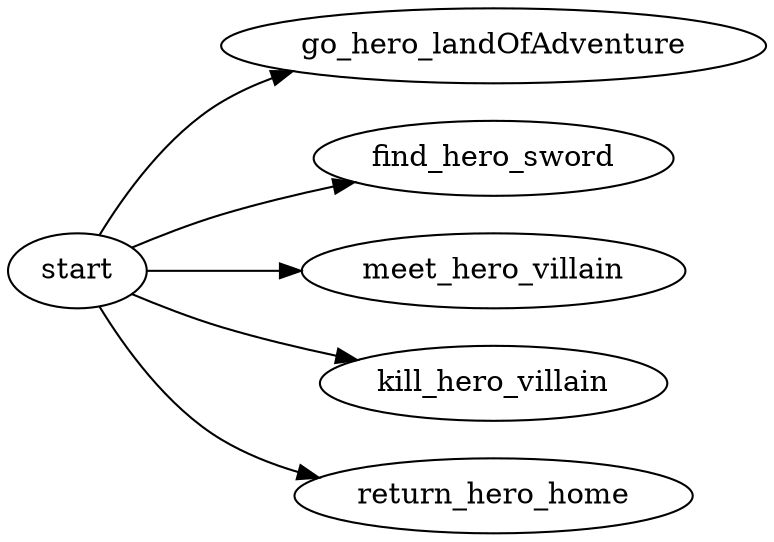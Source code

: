 digraph G {
  rankdir=LR;
  start -> go_hero_landOfAdventure;
  start -> find_hero_sword;
  start -> meet_hero_villain;
  start -> kill_hero_villain;
  start -> return_hero_home;
}